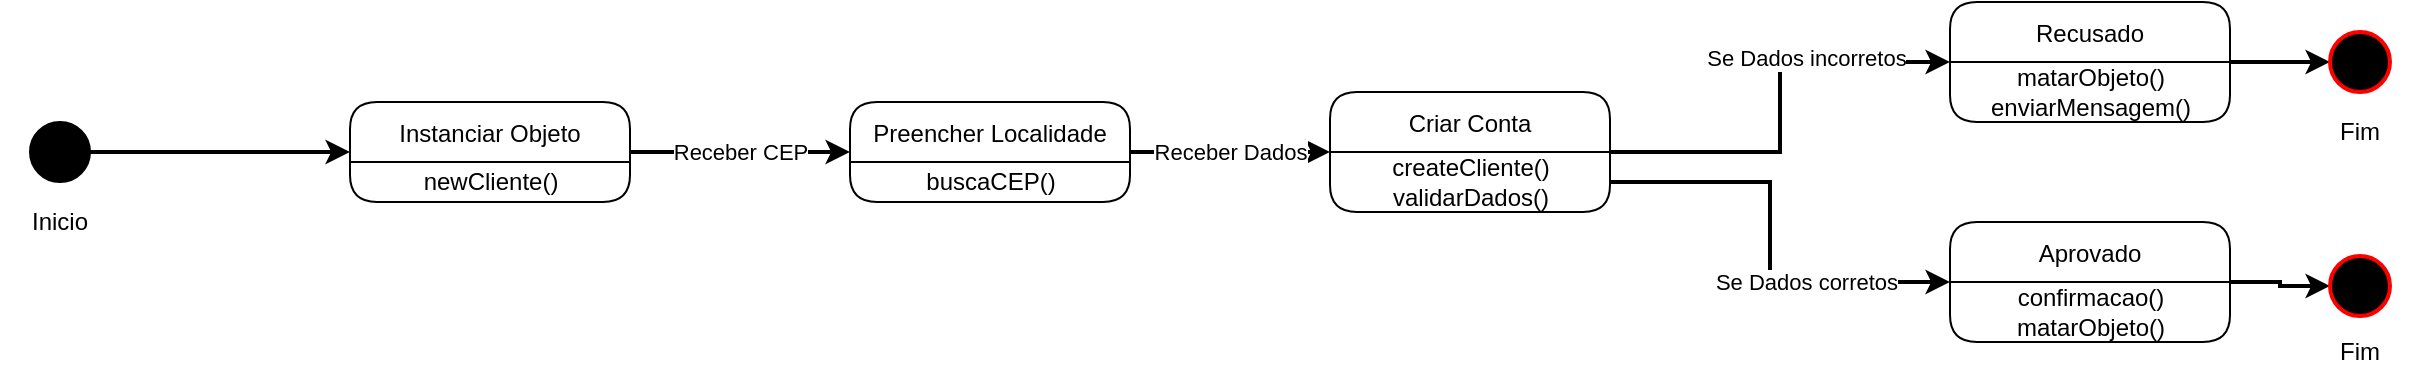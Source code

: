 <mxfile version="17.2.4" type="device" pages="3"><diagram id="d__lL-7e5vI1EAoWvttF" name="Cliente"><mxGraphModel dx="1422" dy="865" grid="1" gridSize="10" guides="1" tooltips="1" connect="1" arrows="1" fold="1" page="1" pageScale="1" pageWidth="827" pageHeight="1169" math="0" shadow="0"><root><mxCell id="0"/><mxCell id="1" parent="0"/><mxCell id="Wi28_8OTatRWGvwmLE8c-4" style="edgeStyle=orthogonalEdgeStyle;rounded=0;orthogonalLoop=1;jettySize=auto;html=1;entryX=0;entryY=0.5;entryDx=0;entryDy=0;strokeWidth=2;" edge="1" parent="1" source="Wi28_8OTatRWGvwmLE8c-2" target="Wi28_8OTatRWGvwmLE8c-16"><mxGeometry relative="1" as="geometry"><mxPoint x="200" y="80" as="targetPoint"/></mxGeometry></mxCell><mxCell id="Wi28_8OTatRWGvwmLE8c-2" value="" style="ellipse;whiteSpace=wrap;html=1;aspect=fixed;fillColor=#000000;" vertex="1" parent="1"><mxGeometry x="30" y="65" width="30" height="30" as="geometry"/></mxCell><mxCell id="Wi28_8OTatRWGvwmLE8c-22" value="Receber CEP" style="edgeStyle=orthogonalEdgeStyle;rounded=0;orthogonalLoop=1;jettySize=auto;html=1;entryX=0;entryY=0.5;entryDx=0;entryDy=0;strokeWidth=2;" edge="1" parent="1" source="Wi28_8OTatRWGvwmLE8c-16" target="Wi28_8OTatRWGvwmLE8c-21"><mxGeometry relative="1" as="geometry"/></mxCell><mxCell id="Wi28_8OTatRWGvwmLE8c-16" value="Instanciar Objeto" style="swimlane;fontStyle=0;childLayout=stackLayout;horizontal=1;startSize=30;horizontalStack=0;resizeParent=1;resizeParentMax=0;resizeLast=0;collapsible=1;marginBottom=0;fillColor=#FFFFFF;rounded=1;" vertex="1" parent="1"><mxGeometry x="190" y="55" width="140" height="50" as="geometry"/></mxCell><mxCell id="Wi28_8OTatRWGvwmLE8c-25" value="newCliente()" style="text;html=1;align=center;verticalAlign=middle;resizable=0;points=[];autosize=1;strokeColor=none;fillColor=none;" vertex="1" parent="Wi28_8OTatRWGvwmLE8c-16"><mxGeometry y="30" width="140" height="20" as="geometry"/></mxCell><mxCell id="Wi28_8OTatRWGvwmLE8c-24" value="Receber Dados" style="edgeStyle=orthogonalEdgeStyle;rounded=0;orthogonalLoop=1;jettySize=auto;html=1;entryX=0;entryY=0.5;entryDx=0;entryDy=0;strokeWidth=2;" edge="1" parent="1" source="Wi28_8OTatRWGvwmLE8c-21" target="Wi28_8OTatRWGvwmLE8c-23"><mxGeometry relative="1" as="geometry"/></mxCell><mxCell id="Wi28_8OTatRWGvwmLE8c-21" value="Preencher Localidade" style="swimlane;fontStyle=0;childLayout=stackLayout;horizontal=1;startSize=30;horizontalStack=0;resizeParent=1;resizeParentMax=0;resizeLast=0;collapsible=1;marginBottom=0;fillColor=#FFFFFF;rounded=1;" vertex="1" parent="1"><mxGeometry x="440" y="55" width="140" height="50" as="geometry"/></mxCell><mxCell id="Wi28_8OTatRWGvwmLE8c-27" value="buscaCEP()" style="text;html=1;align=center;verticalAlign=middle;resizable=0;points=[];autosize=1;strokeColor=none;fillColor=none;" vertex="1" parent="Wi28_8OTatRWGvwmLE8c-21"><mxGeometry y="30" width="140" height="20" as="geometry"/></mxCell><mxCell id="Wi28_8OTatRWGvwmLE8c-35" style="edgeStyle=orthogonalEdgeStyle;rounded=0;orthogonalLoop=1;jettySize=auto;html=1;entryX=0;entryY=0.5;entryDx=0;entryDy=0;strokeWidth=2;" edge="1" parent="1" source="Wi28_8OTatRWGvwmLE8c-23" target="Wi28_8OTatRWGvwmLE8c-31"><mxGeometry relative="1" as="geometry"/></mxCell><mxCell id="Wi28_8OTatRWGvwmLE8c-40" value="Se Dados incorretos" style="edgeLabel;html=1;align=center;verticalAlign=middle;resizable=0;points=[];" vertex="1" connectable="0" parent="Wi28_8OTatRWGvwmLE8c-35"><mxGeometry x="0.328" y="2" relative="1" as="geometry"><mxPoint as="offset"/></mxGeometry></mxCell><mxCell id="Wi28_8OTatRWGvwmLE8c-23" value="Criar Conta" style="swimlane;fontStyle=0;childLayout=stackLayout;horizontal=1;startSize=30;horizontalStack=0;resizeParent=1;resizeParentMax=0;resizeLast=0;collapsible=1;marginBottom=0;fillColor=#FFFFFF;rounded=1;" vertex="1" parent="1"><mxGeometry x="680" y="50" width="140" height="60" as="geometry"/></mxCell><mxCell id="Wi28_8OTatRWGvwmLE8c-28" value="createCliente()&lt;br&gt;validarDados()" style="text;html=1;align=center;verticalAlign=middle;resizable=0;points=[];autosize=1;strokeColor=none;fillColor=none;" vertex="1" parent="Wi28_8OTatRWGvwmLE8c-23"><mxGeometry y="30" width="140" height="30" as="geometry"/></mxCell><mxCell id="Wi28_8OTatRWGvwmLE8c-43" style="edgeStyle=orthogonalEdgeStyle;rounded=0;orthogonalLoop=1;jettySize=auto;html=1;entryX=0;entryY=0.5;entryDx=0;entryDy=0;strokeWidth=2;" edge="1" parent="1" source="Wi28_8OTatRWGvwmLE8c-31" target="Wi28_8OTatRWGvwmLE8c-42"><mxGeometry relative="1" as="geometry"/></mxCell><mxCell id="Wi28_8OTatRWGvwmLE8c-31" value="Recusado" style="swimlane;fontStyle=0;childLayout=stackLayout;horizontal=1;startSize=30;horizontalStack=0;resizeParent=1;resizeParentMax=0;resizeLast=0;collapsible=1;marginBottom=0;fillColor=#FFFFFF;rounded=1;" vertex="1" parent="1"><mxGeometry x="990" y="5" width="140" height="60" as="geometry"/></mxCell><mxCell id="Wi28_8OTatRWGvwmLE8c-32" value="matarObjeto()&lt;br&gt;enviarMensagem()" style="text;html=1;align=center;verticalAlign=middle;resizable=0;points=[];autosize=1;strokeColor=none;fillColor=none;" vertex="1" parent="Wi28_8OTatRWGvwmLE8c-31"><mxGeometry y="30" width="140" height="30" as="geometry"/></mxCell><mxCell id="Wi28_8OTatRWGvwmLE8c-48" style="edgeStyle=orthogonalEdgeStyle;rounded=0;orthogonalLoop=1;jettySize=auto;html=1;entryX=0;entryY=0.5;entryDx=0;entryDy=0;strokeWidth=2;" edge="1" parent="1" source="Wi28_8OTatRWGvwmLE8c-37" target="Wi28_8OTatRWGvwmLE8c-46"><mxGeometry relative="1" as="geometry"/></mxCell><mxCell id="Wi28_8OTatRWGvwmLE8c-37" value="Aprovado" style="swimlane;fontStyle=0;childLayout=stackLayout;horizontal=1;startSize=30;horizontalStack=0;resizeParent=1;resizeParentMax=0;resizeLast=0;collapsible=1;marginBottom=0;fillColor=#FFFFFF;rounded=1;" vertex="1" parent="1"><mxGeometry x="990" y="115" width="140" height="60" as="geometry"/></mxCell><mxCell id="Wi28_8OTatRWGvwmLE8c-38" value="confirmacao()&lt;br&gt;matarObjeto()" style="text;html=1;align=center;verticalAlign=middle;resizable=0;points=[];autosize=1;strokeColor=none;fillColor=none;" vertex="1" parent="Wi28_8OTatRWGvwmLE8c-37"><mxGeometry y="30" width="140" height="30" as="geometry"/></mxCell><mxCell id="Wi28_8OTatRWGvwmLE8c-39" style="edgeStyle=orthogonalEdgeStyle;rounded=0;orthogonalLoop=1;jettySize=auto;html=1;strokeWidth=2;" edge="1" parent="1" source="Wi28_8OTatRWGvwmLE8c-28" target="Wi28_8OTatRWGvwmLE8c-37"><mxGeometry relative="1" as="geometry"><Array as="points"><mxPoint x="900" y="95"/><mxPoint x="900" y="145"/></Array></mxGeometry></mxCell><mxCell id="Wi28_8OTatRWGvwmLE8c-41" value="Se Dados corretos" style="edgeLabel;html=1;align=center;verticalAlign=middle;resizable=0;points=[];" vertex="1" connectable="0" parent="Wi28_8OTatRWGvwmLE8c-39"><mxGeometry x="0.246" y="-3" relative="1" as="geometry"><mxPoint x="11" y="-3" as="offset"/></mxGeometry></mxCell><mxCell id="Wi28_8OTatRWGvwmLE8c-42" value="Fim" style="ellipse;whiteSpace=wrap;html=1;aspect=fixed;fillColor=#000000;strokeColor=#FF0000;strokeWidth=2;" vertex="1" parent="1"><mxGeometry x="1180" y="20" width="30" height="30" as="geometry"/></mxCell><mxCell id="Wi28_8OTatRWGvwmLE8c-44" value="Fim" style="text;html=1;strokeColor=none;fillColor=none;align=center;verticalAlign=middle;whiteSpace=wrap;rounded=0;" vertex="1" parent="1"><mxGeometry x="1165" y="55" width="60" height="30" as="geometry"/></mxCell><mxCell id="Wi28_8OTatRWGvwmLE8c-46" value="Fim" style="ellipse;whiteSpace=wrap;html=1;aspect=fixed;fillColor=#000000;strokeColor=#FF0000;strokeWidth=2;" vertex="1" parent="1"><mxGeometry x="1180" y="132" width="30" height="30" as="geometry"/></mxCell><mxCell id="Wi28_8OTatRWGvwmLE8c-47" value="Fim" style="text;html=1;strokeColor=none;fillColor=none;align=center;verticalAlign=middle;whiteSpace=wrap;rounded=0;" vertex="1" parent="1"><mxGeometry x="1165" y="165" width="60" height="30" as="geometry"/></mxCell><mxCell id="5NjfMTuAP95Ic-Omw6LU-1" value="Inicio" style="text;html=1;strokeColor=none;fillColor=none;align=center;verticalAlign=middle;whiteSpace=wrap;rounded=0;" vertex="1" parent="1"><mxGeometry x="15" y="100" width="60" height="30" as="geometry"/></mxCell></root></mxGraphModel></diagram><diagram id="Y2x1LeYhTj1fg2mbW8Dr" name="Mecanico"><mxGraphModel dx="1422" dy="865" grid="1" gridSize="10" guides="1" tooltips="1" connect="1" arrows="1" fold="1" page="1" pageScale="1" pageWidth="827" pageHeight="1169" math="0" shadow="0"><root><mxCell id="0"/><mxCell id="1" parent="0"/><mxCell id="ucSKzTuNfNMC8DD_uGcm-1" style="edgeStyle=orthogonalEdgeStyle;rounded=0;orthogonalLoop=1;jettySize=auto;html=1;entryX=0;entryY=0.5;entryDx=0;entryDy=0;strokeWidth=2;" edge="1" parent="1" source="ucSKzTuNfNMC8DD_uGcm-2" target="ucSKzTuNfNMC8DD_uGcm-4"><mxGeometry relative="1" as="geometry"><mxPoint x="200" y="80" as="targetPoint"/></mxGeometry></mxCell><mxCell id="ucSKzTuNfNMC8DD_uGcm-2" value="" style="ellipse;whiteSpace=wrap;html=1;aspect=fixed;fillColor=#000000;" vertex="1" parent="1"><mxGeometry x="30" y="65" width="30" height="30" as="geometry"/></mxCell><mxCell id="ucSKzTuNfNMC8DD_uGcm-3" value="Receber CEP" style="edgeStyle=orthogonalEdgeStyle;rounded=0;orthogonalLoop=1;jettySize=auto;html=1;entryX=0;entryY=0.5;entryDx=0;entryDy=0;strokeWidth=2;" edge="1" parent="1" source="ucSKzTuNfNMC8DD_uGcm-4" target="ucSKzTuNfNMC8DD_uGcm-7"><mxGeometry relative="1" as="geometry"/></mxCell><mxCell id="ucSKzTuNfNMC8DD_uGcm-4" value="Instanciar Objeto" style="swimlane;fontStyle=0;childLayout=stackLayout;horizontal=1;startSize=30;horizontalStack=0;resizeParent=1;resizeParentMax=0;resizeLast=0;collapsible=1;marginBottom=0;fillColor=#FFFFFF;rounded=1;" vertex="1" parent="1"><mxGeometry x="190" y="55" width="140" height="50" as="geometry"/></mxCell><mxCell id="ucSKzTuNfNMC8DD_uGcm-5" value="newMecanico()" style="text;html=1;align=center;verticalAlign=middle;resizable=0;points=[];autosize=1;strokeColor=none;fillColor=none;" vertex="1" parent="ucSKzTuNfNMC8DD_uGcm-4"><mxGeometry y="30" width="140" height="20" as="geometry"/></mxCell><mxCell id="ucSKzTuNfNMC8DD_uGcm-6" value="Receber Dados" style="edgeStyle=orthogonalEdgeStyle;rounded=0;orthogonalLoop=1;jettySize=auto;html=1;entryX=0;entryY=0.5;entryDx=0;entryDy=0;strokeWidth=2;" edge="1" parent="1" source="ucSKzTuNfNMC8DD_uGcm-7" target="ucSKzTuNfNMC8DD_uGcm-11"><mxGeometry relative="1" as="geometry"/></mxCell><mxCell id="ucSKzTuNfNMC8DD_uGcm-7" value="Preencher Localidade" style="swimlane;fontStyle=0;childLayout=stackLayout;horizontal=1;startSize=30;horizontalStack=0;resizeParent=1;resizeParentMax=0;resizeLast=0;collapsible=1;marginBottom=0;fillColor=#FFFFFF;rounded=1;" vertex="1" parent="1"><mxGeometry x="440" y="55" width="140" height="50" as="geometry"/></mxCell><mxCell id="ucSKzTuNfNMC8DD_uGcm-8" value="buscaCEP()" style="text;html=1;align=center;verticalAlign=middle;resizable=0;points=[];autosize=1;strokeColor=none;fillColor=none;" vertex="1" parent="ucSKzTuNfNMC8DD_uGcm-7"><mxGeometry y="30" width="140" height="20" as="geometry"/></mxCell><mxCell id="ucSKzTuNfNMC8DD_uGcm-9" style="edgeStyle=orthogonalEdgeStyle;rounded=0;orthogonalLoop=1;jettySize=auto;html=1;entryX=0;entryY=0.5;entryDx=0;entryDy=0;strokeWidth=2;" edge="1" parent="1" source="ucSKzTuNfNMC8DD_uGcm-11" target="ucSKzTuNfNMC8DD_uGcm-14"><mxGeometry relative="1" as="geometry"/></mxCell><mxCell id="ucSKzTuNfNMC8DD_uGcm-10" value="Se Dados incorretos" style="edgeLabel;html=1;align=center;verticalAlign=middle;resizable=0;points=[];" vertex="1" connectable="0" parent="ucSKzTuNfNMC8DD_uGcm-9"><mxGeometry x="0.328" y="2" relative="1" as="geometry"><mxPoint as="offset"/></mxGeometry></mxCell><mxCell id="ucSKzTuNfNMC8DD_uGcm-11" value="Criar Conta" style="swimlane;fontStyle=0;childLayout=stackLayout;horizontal=1;startSize=30;horizontalStack=0;resizeParent=1;resizeParentMax=0;resizeLast=0;collapsible=1;marginBottom=0;fillColor=#FFFFFF;rounded=1;" vertex="1" parent="1"><mxGeometry x="680" y="50" width="140" height="60" as="geometry"/></mxCell><mxCell id="ucSKzTuNfNMC8DD_uGcm-12" value="createMecanico()&lt;br&gt;validarDados()" style="text;html=1;align=center;verticalAlign=middle;resizable=0;points=[];autosize=1;strokeColor=none;fillColor=none;" vertex="1" parent="ucSKzTuNfNMC8DD_uGcm-11"><mxGeometry y="30" width="140" height="30" as="geometry"/></mxCell><mxCell id="ucSKzTuNfNMC8DD_uGcm-13" style="edgeStyle=orthogonalEdgeStyle;rounded=0;orthogonalLoop=1;jettySize=auto;html=1;entryX=0;entryY=0.5;entryDx=0;entryDy=0;strokeWidth=2;" edge="1" parent="1" source="ucSKzTuNfNMC8DD_uGcm-14" target="ucSKzTuNfNMC8DD_uGcm-21"><mxGeometry relative="1" as="geometry"/></mxCell><mxCell id="ucSKzTuNfNMC8DD_uGcm-14" value="Recusado" style="swimlane;fontStyle=0;childLayout=stackLayout;horizontal=1;startSize=30;horizontalStack=0;resizeParent=1;resizeParentMax=0;resizeLast=0;collapsible=1;marginBottom=0;fillColor=#FFFFFF;rounded=1;" vertex="1" parent="1"><mxGeometry x="990" y="5" width="140" height="60" as="geometry"/></mxCell><mxCell id="ucSKzTuNfNMC8DD_uGcm-15" value="matarObjeto()&lt;br&gt;enviarMensagem()" style="text;html=1;align=center;verticalAlign=middle;resizable=0;points=[];autosize=1;strokeColor=none;fillColor=none;" vertex="1" parent="ucSKzTuNfNMC8DD_uGcm-14"><mxGeometry y="30" width="140" height="30" as="geometry"/></mxCell><mxCell id="ucSKzTuNfNMC8DD_uGcm-16" style="edgeStyle=orthogonalEdgeStyle;rounded=0;orthogonalLoop=1;jettySize=auto;html=1;entryX=0;entryY=0.5;entryDx=0;entryDy=0;strokeWidth=2;" edge="1" parent="1" source="ucSKzTuNfNMC8DD_uGcm-17" target="ucSKzTuNfNMC8DD_uGcm-23"><mxGeometry relative="1" as="geometry"/></mxCell><mxCell id="ucSKzTuNfNMC8DD_uGcm-17" value="Aprovado" style="swimlane;fontStyle=0;childLayout=stackLayout;horizontal=1;startSize=30;horizontalStack=0;resizeParent=1;resizeParentMax=0;resizeLast=0;collapsible=1;marginBottom=0;fillColor=#FFFFFF;rounded=1;" vertex="1" parent="1"><mxGeometry x="990" y="115" width="140" height="60" as="geometry"/></mxCell><mxCell id="ucSKzTuNfNMC8DD_uGcm-18" value="confirmacao()&lt;br&gt;matarObjeto()" style="text;html=1;align=center;verticalAlign=middle;resizable=0;points=[];autosize=1;strokeColor=none;fillColor=none;" vertex="1" parent="ucSKzTuNfNMC8DD_uGcm-17"><mxGeometry y="30" width="140" height="30" as="geometry"/></mxCell><mxCell id="ucSKzTuNfNMC8DD_uGcm-19" style="edgeStyle=orthogonalEdgeStyle;rounded=0;orthogonalLoop=1;jettySize=auto;html=1;strokeWidth=2;" edge="1" parent="1" source="ucSKzTuNfNMC8DD_uGcm-12" target="ucSKzTuNfNMC8DD_uGcm-17"><mxGeometry relative="1" as="geometry"><Array as="points"><mxPoint x="900" y="95"/><mxPoint x="900" y="145"/></Array></mxGeometry></mxCell><mxCell id="ucSKzTuNfNMC8DD_uGcm-20" value="Se Dados corretos" style="edgeLabel;html=1;align=center;verticalAlign=middle;resizable=0;points=[];" vertex="1" connectable="0" parent="ucSKzTuNfNMC8DD_uGcm-19"><mxGeometry x="0.246" y="-3" relative="1" as="geometry"><mxPoint x="11" y="-3" as="offset"/></mxGeometry></mxCell><mxCell id="ucSKzTuNfNMC8DD_uGcm-21" value="Fim" style="ellipse;whiteSpace=wrap;html=1;aspect=fixed;fillColor=#000000;strokeColor=#FF0000;strokeWidth=2;" vertex="1" parent="1"><mxGeometry x="1180" y="20" width="30" height="30" as="geometry"/></mxCell><mxCell id="ucSKzTuNfNMC8DD_uGcm-22" value="Fim" style="text;html=1;strokeColor=none;fillColor=none;align=center;verticalAlign=middle;whiteSpace=wrap;rounded=0;" vertex="1" parent="1"><mxGeometry x="1165" y="55" width="60" height="30" as="geometry"/></mxCell><mxCell id="ucSKzTuNfNMC8DD_uGcm-23" value="Fim" style="ellipse;whiteSpace=wrap;html=1;aspect=fixed;fillColor=#000000;strokeColor=#FF0000;strokeWidth=2;" vertex="1" parent="1"><mxGeometry x="1180" y="130" width="30" height="30" as="geometry"/></mxCell><mxCell id="ucSKzTuNfNMC8DD_uGcm-24" value="Fim" style="text;html=1;strokeColor=none;fillColor=none;align=center;verticalAlign=middle;whiteSpace=wrap;rounded=0;" vertex="1" parent="1"><mxGeometry x="1165" y="165" width="60" height="30" as="geometry"/></mxCell><mxCell id="ucSKzTuNfNMC8DD_uGcm-25" value="Inicio" style="text;html=1;strokeColor=none;fillColor=none;align=center;verticalAlign=middle;whiteSpace=wrap;rounded=0;" vertex="1" parent="1"><mxGeometry x="15" y="100" width="60" height="30" as="geometry"/></mxCell></root></mxGraphModel></diagram><diagram id="5gv7vyamTjO-tV0MksFI" name="Negociação"><mxGraphModel dx="1422" dy="865" grid="1" gridSize="10" guides="1" tooltips="1" connect="1" arrows="1" fold="1" page="1" pageScale="1" pageWidth="827" pageHeight="1169" math="0" shadow="0"><root><mxCell id="0"/><mxCell id="1" parent="0"/></root></mxGraphModel></diagram></mxfile>
